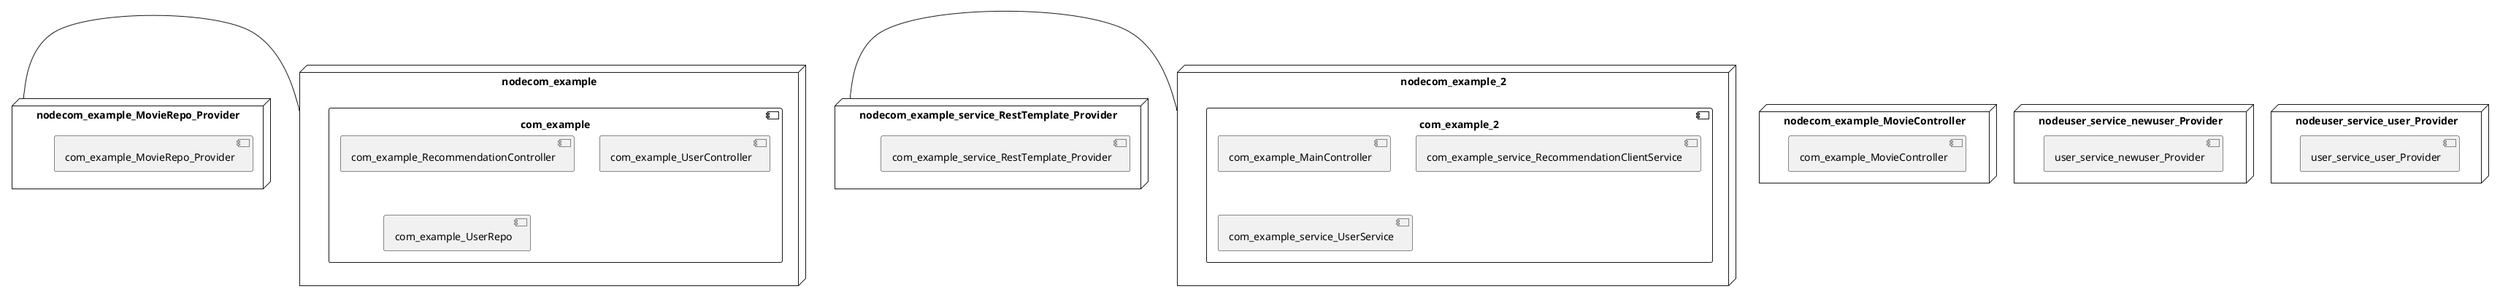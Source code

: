 @startuml
skinparam fixCircleLabelOverlapping true
skinparam componentStyle uml2
node nodecom_example {
component com_example {
[com_example_RecommendationController] [[mdeket-spring-cloud-movie-recommendation.system#_Z58wRzGnEe-LpeegR4C10w]]
[com_example_UserController] [[mdeket-spring-cloud-movie-recommendation.system#_Z58wRzGnEe-LpeegR4C10w]]
[com_example_UserRepo] [[mdeket-spring-cloud-movie-recommendation.system#_Z58wRzGnEe-LpeegR4C10w]]
}
}
node nodecom_example_2 {
component com_example_2 {
[com_example_MainController] [[mdeket-spring-cloud-movie-recommendation.system#_Z58wRzGnEe-LpeegR4C10w]]
[com_example_service_RecommendationClientService] [[mdeket-spring-cloud-movie-recommendation.system#_Z58wRzGnEe-LpeegR4C10w]]
[com_example_service_UserService] [[mdeket-spring-cloud-movie-recommendation.system#_Z58wRzGnEe-LpeegR4C10w]]
}
}
node nodecom_example_MovieController {
[com_example_MovieController] [[mdeket-spring-cloud-movie-recommendation.system#_Z58wRzGnEe-LpeegR4C10w]]
}
node nodecom_example_MovieRepo_Provider {
[com_example_MovieRepo_Provider] [[mdeket-spring-cloud-movie-recommendation.system#_Z58wRzGnEe-LpeegR4C10w]]
}
node nodecom_example_service_RestTemplate_Provider {
[com_example_service_RestTemplate_Provider] [[mdeket-spring-cloud-movie-recommendation.system#_Z58wRzGnEe-LpeegR4C10w]]
}
node nodeuser_service_newuser_Provider {
[user_service_newuser_Provider] [[mdeket-spring-cloud-movie-recommendation.system#_Z58wRzGnEe-LpeegR4C10w]]
}
node nodeuser_service_user_Provider {
[user_service_user_Provider] [[mdeket-spring-cloud-movie-recommendation.system#_Z58wRzGnEe-LpeegR4C10w]]
}
[nodecom_example_MovieRepo_Provider] - [nodecom_example]
[nodecom_example_service_RestTemplate_Provider] - [nodecom_example_2]

@enduml
